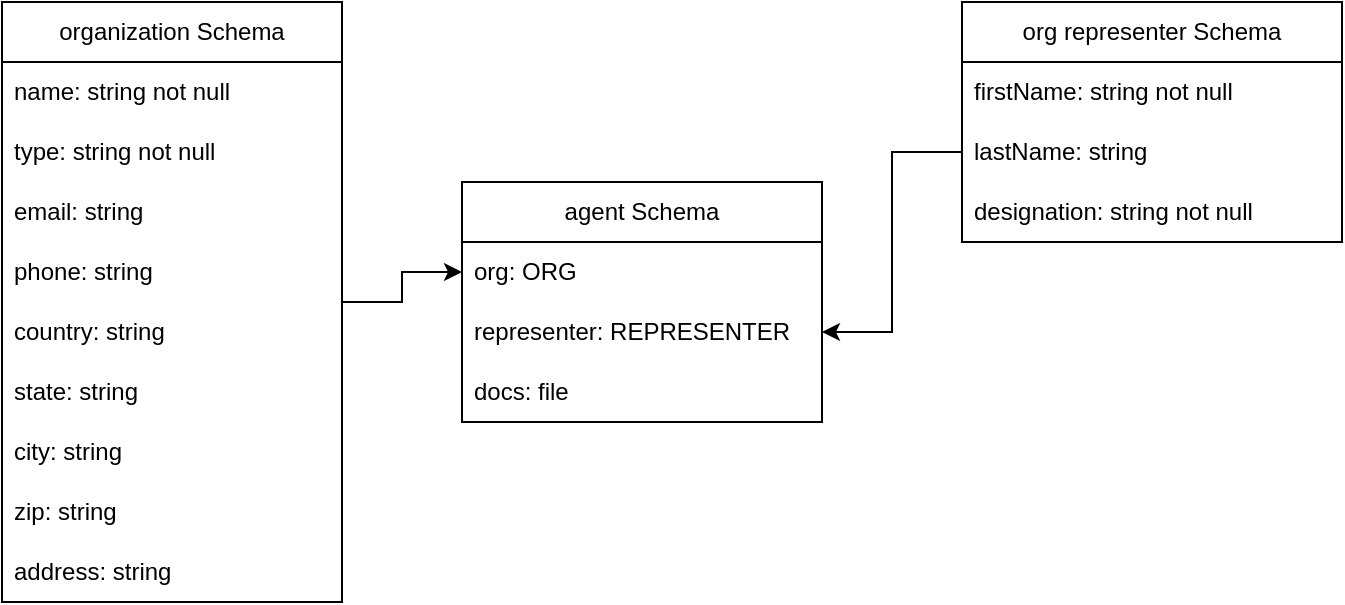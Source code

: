 <mxfile version="24.7.12">
  <diagram id="R2lEEEUBdFMjLlhIrx00" name="Page-1">
    <mxGraphModel dx="946" dy="611" grid="1" gridSize="10" guides="1" tooltips="1" connect="1" arrows="1" fold="1" page="1" pageScale="1" pageWidth="850" pageHeight="1100" math="0" shadow="0" extFonts="Permanent Marker^https://fonts.googleapis.com/css?family=Permanent+Marker">
      <root>
        <mxCell id="0" />
        <mxCell id="1" parent="0" />
        <mxCell id="rswNsYU05j4jwZ0jwR60-1" value="agent Schema" style="swimlane;fontStyle=0;childLayout=stackLayout;horizontal=1;startSize=30;horizontalStack=0;resizeParent=1;resizeParentMax=0;resizeLast=0;collapsible=1;marginBottom=0;whiteSpace=wrap;html=1;" vertex="1" parent="1">
          <mxGeometry x="250" y="150" width="180" height="120" as="geometry" />
        </mxCell>
        <mxCell id="rswNsYU05j4jwZ0jwR60-2" value="org: ORG" style="text;strokeColor=none;fillColor=none;align=left;verticalAlign=middle;spacingLeft=4;spacingRight=4;overflow=hidden;points=[[0,0.5],[1,0.5]];portConstraint=eastwest;rotatable=0;whiteSpace=wrap;html=1;" vertex="1" parent="rswNsYU05j4jwZ0jwR60-1">
          <mxGeometry y="30" width="180" height="30" as="geometry" />
        </mxCell>
        <mxCell id="rswNsYU05j4jwZ0jwR60-3" value="representer: REPRESENTER" style="text;strokeColor=none;fillColor=none;align=left;verticalAlign=middle;spacingLeft=4;spacingRight=4;overflow=hidden;points=[[0,0.5],[1,0.5]];portConstraint=eastwest;rotatable=0;whiteSpace=wrap;html=1;" vertex="1" parent="rswNsYU05j4jwZ0jwR60-1">
          <mxGeometry y="60" width="180" height="30" as="geometry" />
        </mxCell>
        <mxCell id="rswNsYU05j4jwZ0jwR60-4" value="docs: file" style="text;strokeColor=none;fillColor=none;align=left;verticalAlign=middle;spacingLeft=4;spacingRight=4;overflow=hidden;points=[[0,0.5],[1,0.5]];portConstraint=eastwest;rotatable=0;whiteSpace=wrap;html=1;" vertex="1" parent="rswNsYU05j4jwZ0jwR60-1">
          <mxGeometry y="90" width="180" height="30" as="geometry" />
        </mxCell>
        <mxCell id="rswNsYU05j4jwZ0jwR60-9" style="edgeStyle=orthogonalEdgeStyle;rounded=0;orthogonalLoop=1;jettySize=auto;html=1;entryX=0;entryY=0.5;entryDx=0;entryDy=0;" edge="1" parent="1" source="rswNsYU05j4jwZ0jwR60-5" target="rswNsYU05j4jwZ0jwR60-2">
          <mxGeometry relative="1" as="geometry" />
        </mxCell>
        <mxCell id="rswNsYU05j4jwZ0jwR60-5" value="organization Schema" style="swimlane;fontStyle=0;childLayout=stackLayout;horizontal=1;startSize=30;horizontalStack=0;resizeParent=1;resizeParentMax=0;resizeLast=0;collapsible=1;marginBottom=0;whiteSpace=wrap;html=1;" vertex="1" parent="1">
          <mxGeometry x="20" y="60" width="170" height="300" as="geometry" />
        </mxCell>
        <mxCell id="rswNsYU05j4jwZ0jwR60-6" value="name: string not null" style="text;strokeColor=none;fillColor=none;align=left;verticalAlign=middle;spacingLeft=4;spacingRight=4;overflow=hidden;points=[[0,0.5],[1,0.5]];portConstraint=eastwest;rotatable=0;whiteSpace=wrap;html=1;" vertex="1" parent="rswNsYU05j4jwZ0jwR60-5">
          <mxGeometry y="30" width="170" height="30" as="geometry" />
        </mxCell>
        <mxCell id="rswNsYU05j4jwZ0jwR60-7" value="type: string not null" style="text;strokeColor=none;fillColor=none;align=left;verticalAlign=middle;spacingLeft=4;spacingRight=4;overflow=hidden;points=[[0,0.5],[1,0.5]];portConstraint=eastwest;rotatable=0;whiteSpace=wrap;html=1;" vertex="1" parent="rswNsYU05j4jwZ0jwR60-5">
          <mxGeometry y="60" width="170" height="30" as="geometry" />
        </mxCell>
        <mxCell id="rswNsYU05j4jwZ0jwR60-18" value="email: string&amp;nbsp;" style="text;strokeColor=none;fillColor=none;align=left;verticalAlign=middle;spacingLeft=4;spacingRight=4;overflow=hidden;points=[[0,0.5],[1,0.5]];portConstraint=eastwest;rotatable=0;whiteSpace=wrap;html=1;" vertex="1" parent="rswNsYU05j4jwZ0jwR60-5">
          <mxGeometry y="90" width="170" height="30" as="geometry" />
        </mxCell>
        <mxCell id="rswNsYU05j4jwZ0jwR60-16" value="phone: string" style="text;strokeColor=none;fillColor=none;align=left;verticalAlign=middle;spacingLeft=4;spacingRight=4;overflow=hidden;points=[[0,0.5],[1,0.5]];portConstraint=eastwest;rotatable=0;whiteSpace=wrap;html=1;" vertex="1" parent="rswNsYU05j4jwZ0jwR60-5">
          <mxGeometry y="120" width="170" height="30" as="geometry" />
        </mxCell>
        <mxCell id="rswNsYU05j4jwZ0jwR60-12" value="country: string" style="text;strokeColor=none;fillColor=none;align=left;verticalAlign=middle;spacingLeft=4;spacingRight=4;overflow=hidden;points=[[0,0.5],[1,0.5]];portConstraint=eastwest;rotatable=0;whiteSpace=wrap;html=1;" vertex="1" parent="rswNsYU05j4jwZ0jwR60-5">
          <mxGeometry y="150" width="170" height="30" as="geometry" />
        </mxCell>
        <mxCell id="rswNsYU05j4jwZ0jwR60-14" value="state: string" style="text;strokeColor=none;fillColor=none;align=left;verticalAlign=middle;spacingLeft=4;spacingRight=4;overflow=hidden;points=[[0,0.5],[1,0.5]];portConstraint=eastwest;rotatable=0;whiteSpace=wrap;html=1;" vertex="1" parent="rswNsYU05j4jwZ0jwR60-5">
          <mxGeometry y="180" width="170" height="30" as="geometry" />
        </mxCell>
        <mxCell id="rswNsYU05j4jwZ0jwR60-15" value="city: string" style="text;strokeColor=none;fillColor=none;align=left;verticalAlign=middle;spacingLeft=4;spacingRight=4;overflow=hidden;points=[[0,0.5],[1,0.5]];portConstraint=eastwest;rotatable=0;whiteSpace=wrap;html=1;" vertex="1" parent="rswNsYU05j4jwZ0jwR60-5">
          <mxGeometry y="210" width="170" height="30" as="geometry" />
        </mxCell>
        <mxCell id="rswNsYU05j4jwZ0jwR60-26" value="zip: string" style="text;strokeColor=none;fillColor=none;align=left;verticalAlign=middle;spacingLeft=4;spacingRight=4;overflow=hidden;points=[[0,0.5],[1,0.5]];portConstraint=eastwest;rotatable=0;whiteSpace=wrap;html=1;" vertex="1" parent="rswNsYU05j4jwZ0jwR60-5">
          <mxGeometry y="240" width="170" height="30" as="geometry" />
        </mxCell>
        <mxCell id="rswNsYU05j4jwZ0jwR60-28" value="address: string" style="text;strokeColor=none;fillColor=none;align=left;verticalAlign=middle;spacingLeft=4;spacingRight=4;overflow=hidden;points=[[0,0.5],[1,0.5]];portConstraint=eastwest;rotatable=0;whiteSpace=wrap;html=1;" vertex="1" parent="rswNsYU05j4jwZ0jwR60-5">
          <mxGeometry y="270" width="170" height="30" as="geometry" />
        </mxCell>
        <mxCell id="rswNsYU05j4jwZ0jwR60-10" value="org representer Schema" style="swimlane;fontStyle=0;childLayout=stackLayout;horizontal=1;startSize=30;horizontalStack=0;resizeParent=1;resizeParentMax=0;resizeLast=0;collapsible=1;marginBottom=0;whiteSpace=wrap;html=1;" vertex="1" parent="1">
          <mxGeometry x="500" y="60" width="190" height="120" as="geometry" />
        </mxCell>
        <mxCell id="rswNsYU05j4jwZ0jwR60-11" value="firstName: string not null" style="text;strokeColor=none;fillColor=none;align=left;verticalAlign=middle;spacingLeft=4;spacingRight=4;overflow=hidden;points=[[0,0.5],[1,0.5]];portConstraint=eastwest;rotatable=0;whiteSpace=wrap;html=1;" vertex="1" parent="rswNsYU05j4jwZ0jwR60-10">
          <mxGeometry y="30" width="190" height="30" as="geometry" />
        </mxCell>
        <mxCell id="rswNsYU05j4jwZ0jwR60-13" value="lastName: string&amp;nbsp;" style="text;strokeColor=none;fillColor=none;align=left;verticalAlign=middle;spacingLeft=4;spacingRight=4;overflow=hidden;points=[[0,0.5],[1,0.5]];portConstraint=eastwest;rotatable=0;whiteSpace=wrap;html=1;" vertex="1" parent="rswNsYU05j4jwZ0jwR60-10">
          <mxGeometry y="60" width="190" height="30" as="geometry" />
        </mxCell>
        <mxCell id="rswNsYU05j4jwZ0jwR60-29" value="designation: string not null" style="text;strokeColor=none;fillColor=none;align=left;verticalAlign=middle;spacingLeft=4;spacingRight=4;overflow=hidden;points=[[0,0.5],[1,0.5]];portConstraint=eastwest;rotatable=0;whiteSpace=wrap;html=1;" vertex="1" parent="rswNsYU05j4jwZ0jwR60-10">
          <mxGeometry y="90" width="190" height="30" as="geometry" />
        </mxCell>
        <mxCell id="rswNsYU05j4jwZ0jwR60-30" style="edgeStyle=orthogonalEdgeStyle;rounded=0;orthogonalLoop=1;jettySize=auto;html=1;entryX=1;entryY=0.5;entryDx=0;entryDy=0;" edge="1" parent="1" source="rswNsYU05j4jwZ0jwR60-13" target="rswNsYU05j4jwZ0jwR60-3">
          <mxGeometry relative="1" as="geometry" />
        </mxCell>
      </root>
    </mxGraphModel>
  </diagram>
</mxfile>
